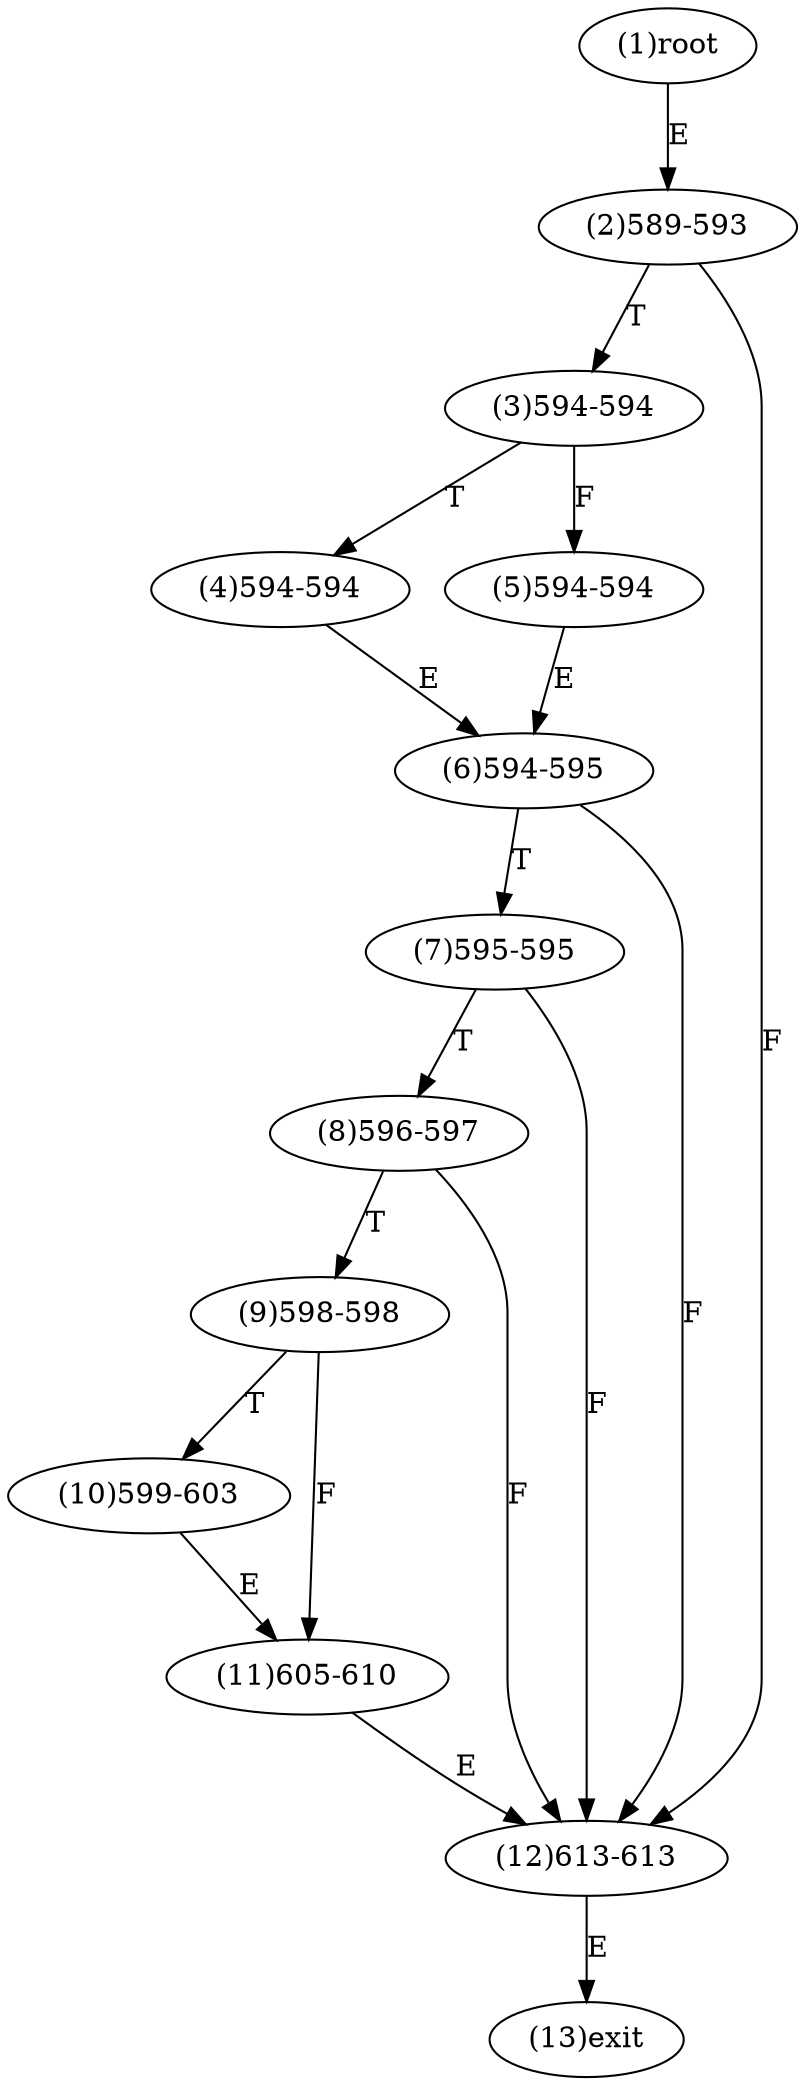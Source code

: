 digraph "" { 
1[ label="(1)root"];
2[ label="(2)589-593"];
3[ label="(3)594-594"];
4[ label="(4)594-594"];
5[ label="(5)594-594"];
6[ label="(6)594-595"];
7[ label="(7)595-595"];
8[ label="(8)596-597"];
9[ label="(9)598-598"];
10[ label="(10)599-603"];
11[ label="(11)605-610"];
12[ label="(12)613-613"];
13[ label="(13)exit"];
1->2[ label="E"];
2->12[ label="F"];
2->3[ label="T"];
3->5[ label="F"];
3->4[ label="T"];
4->6[ label="E"];
5->6[ label="E"];
6->12[ label="F"];
6->7[ label="T"];
7->12[ label="F"];
7->8[ label="T"];
8->12[ label="F"];
8->9[ label="T"];
9->11[ label="F"];
9->10[ label="T"];
10->11[ label="E"];
11->12[ label="E"];
12->13[ label="E"];
}